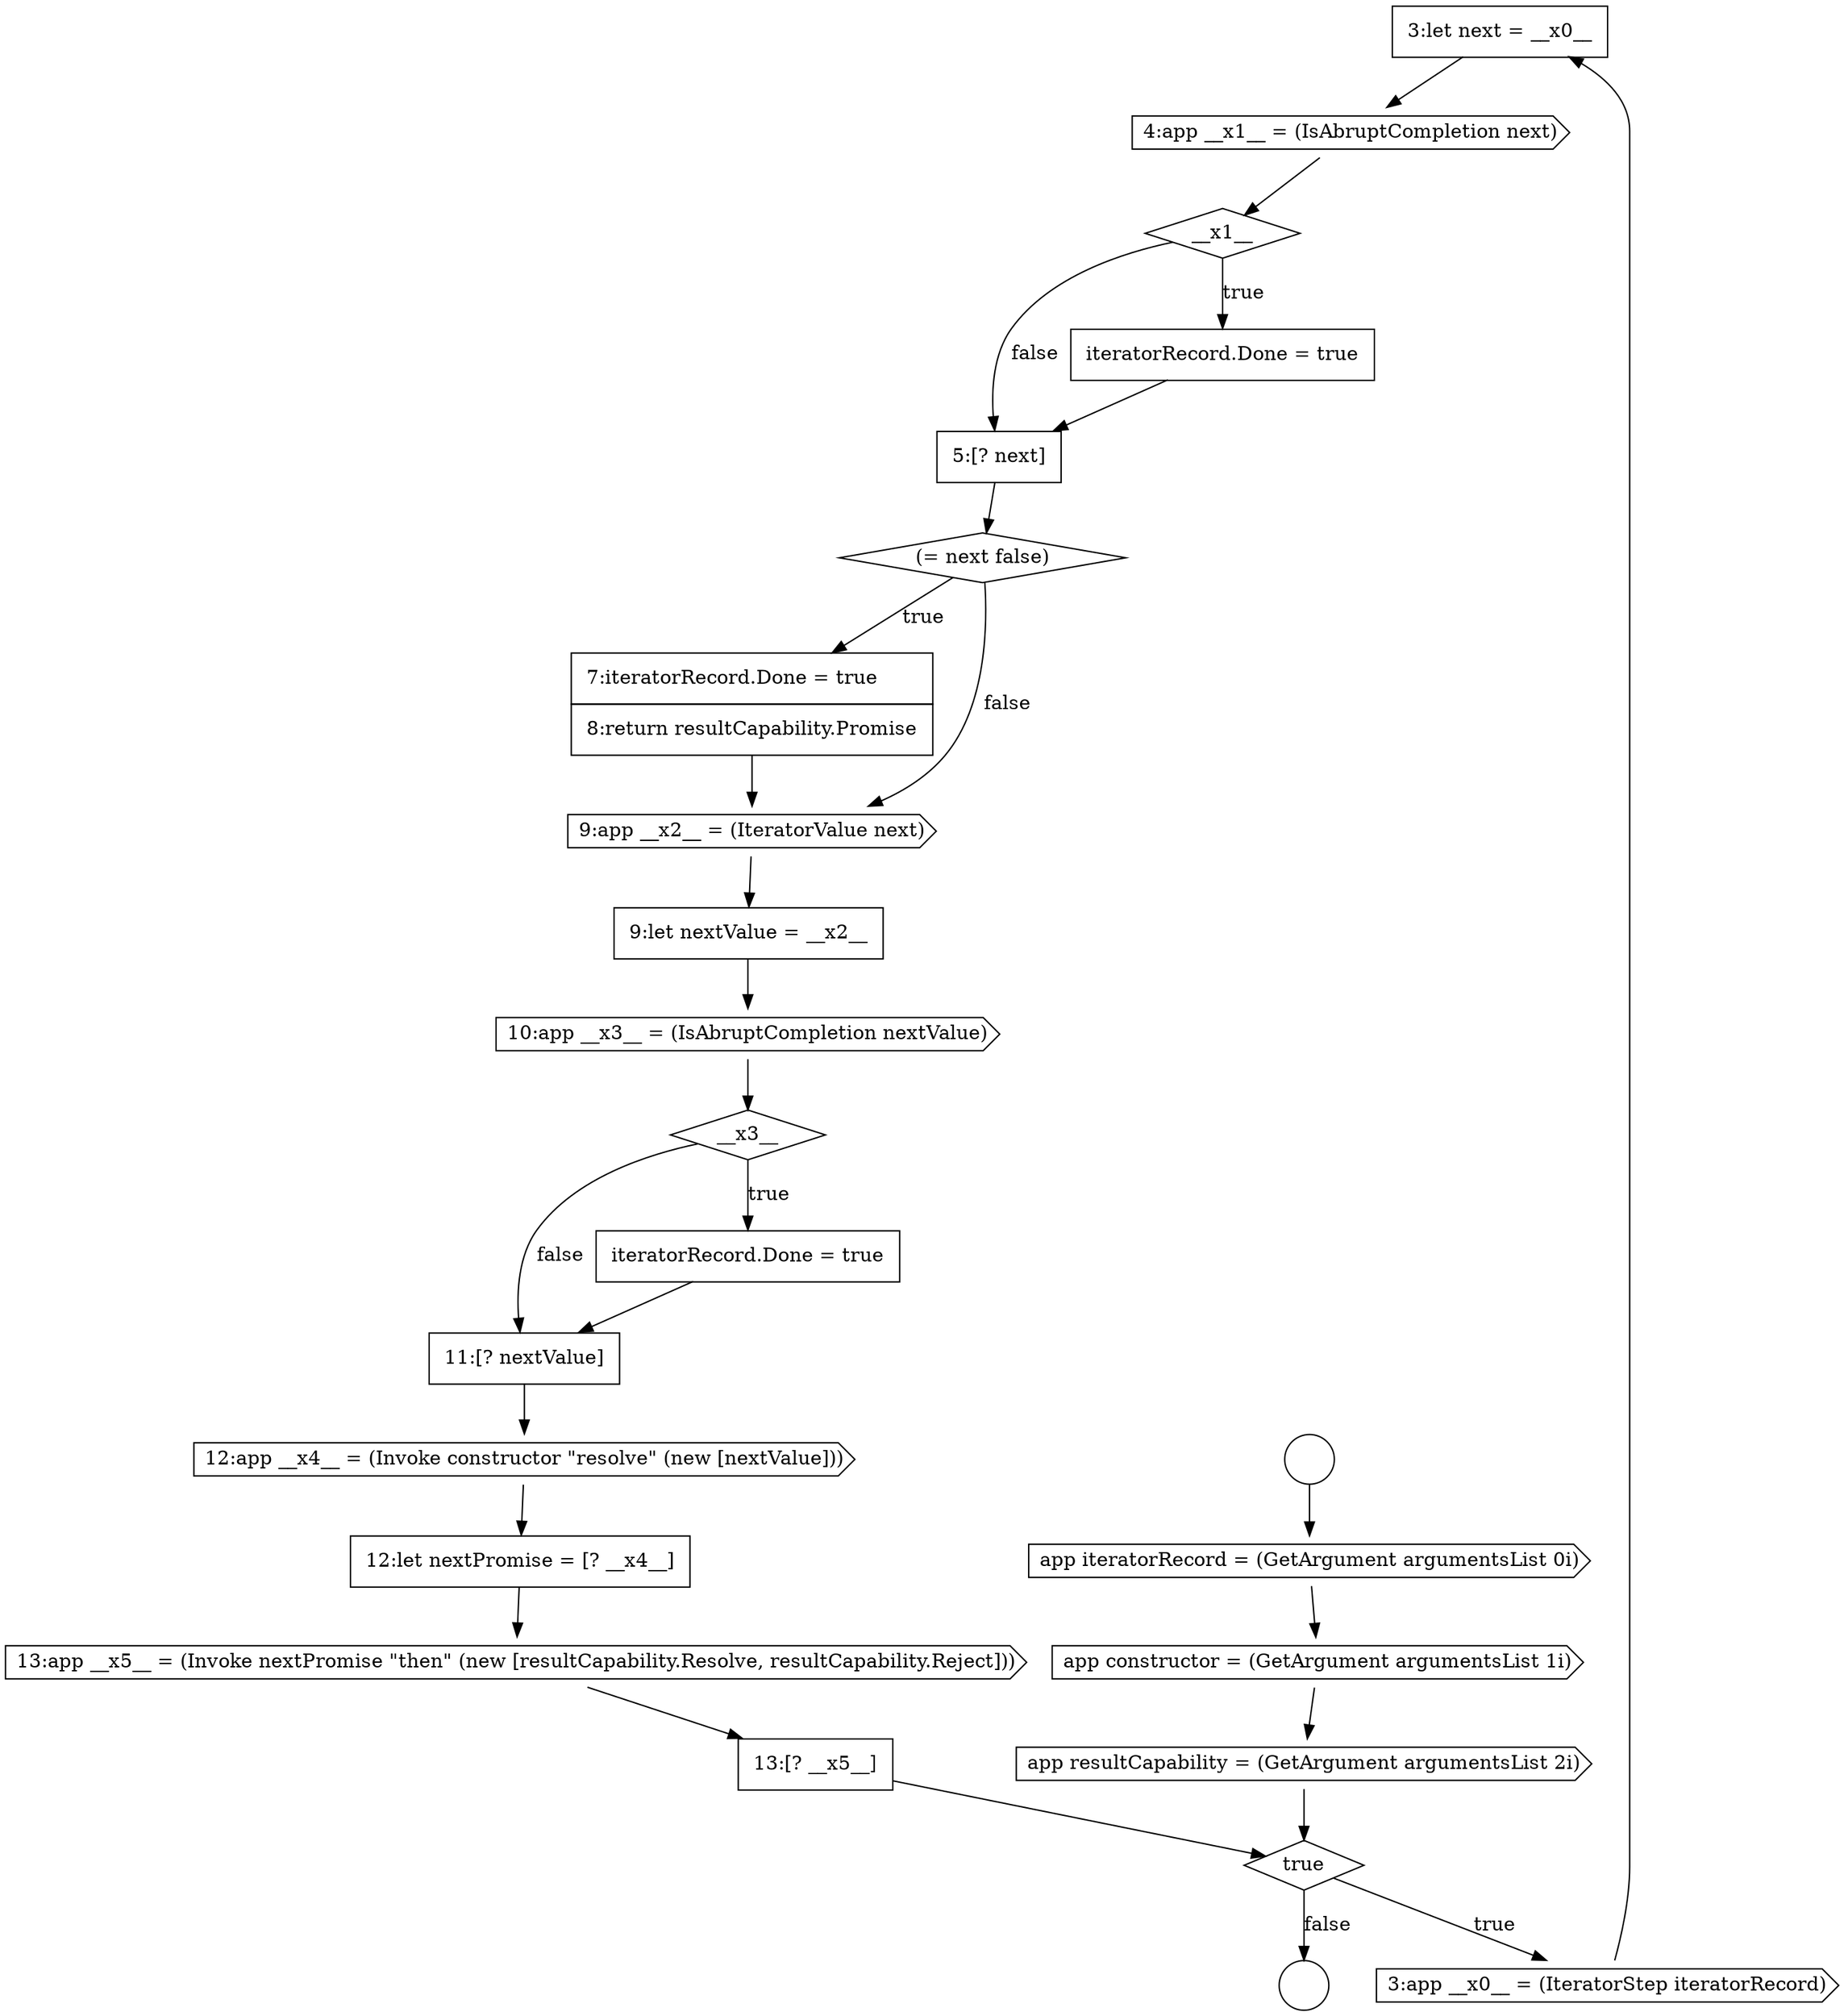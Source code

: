 digraph {
  node17449 [shape=none, margin=0, label=<<font color="black">
    <table border="0" cellborder="1" cellspacing="0" cellpadding="10">
      <tr><td align="left">3:let next = __x0__</td></tr>
    </table>
  </font>> color="black" fillcolor="white" style=filled]
  node17459 [shape=diamond, label=<<font color="black">__x3__</font>> color="black" fillcolor="white" style=filled]
  node17453 [shape=none, margin=0, label=<<font color="black">
    <table border="0" cellborder="1" cellspacing="0" cellpadding="10">
      <tr><td align="left">5:[? next]</td></tr>
    </table>
  </font>> color="black" fillcolor="white" style=filled]
  node17442 [shape=circle label=" " color="black" fillcolor="white" style=filled]
  node17445 [shape=cds, label=<<font color="black">app constructor = (GetArgument argumentsList 1i)</font>> color="black" fillcolor="white" style=filled]
  node17462 [shape=cds, label=<<font color="black">12:app __x4__ = (Invoke constructor &quot;resolve&quot; (new [nextValue]))</font>> color="black" fillcolor="white" style=filled]
  node17450 [shape=cds, label=<<font color="black">4:app __x1__ = (IsAbruptCompletion next)</font>> color="black" fillcolor="white" style=filled]
  node17454 [shape=diamond, label=<<font color="black">(= next false)</font>> color="black" fillcolor="white" style=filled]
  node17444 [shape=cds, label=<<font color="black">app iteratorRecord = (GetArgument argumentsList 0i)</font>> color="black" fillcolor="white" style=filled]
  node17455 [shape=none, margin=0, label=<<font color="black">
    <table border="0" cellborder="1" cellspacing="0" cellpadding="10">
      <tr><td align="left">7:iteratorRecord.Done = true</td></tr>
      <tr><td align="left">8:return resultCapability.Promise</td></tr>
    </table>
  </font>> color="black" fillcolor="white" style=filled]
  node17464 [shape=cds, label=<<font color="black">13:app __x5__ = (Invoke nextPromise &quot;then&quot; (new [resultCapability.Resolve, resultCapability.Reject]))</font>> color="black" fillcolor="white" style=filled]
  node17447 [shape=diamond, label=<<font color="black">true</font>> color="black" fillcolor="white" style=filled]
  node17443 [shape=circle label=" " color="black" fillcolor="white" style=filled]
  node17456 [shape=cds, label=<<font color="black">9:app __x2__ = (IteratorValue next)</font>> color="black" fillcolor="white" style=filled]
  node17446 [shape=cds, label=<<font color="black">app resultCapability = (GetArgument argumentsList 2i)</font>> color="black" fillcolor="white" style=filled]
  node17463 [shape=none, margin=0, label=<<font color="black">
    <table border="0" cellborder="1" cellspacing="0" cellpadding="10">
      <tr><td align="left">12:let nextPromise = [? __x4__]</td></tr>
    </table>
  </font>> color="black" fillcolor="white" style=filled]
  node17458 [shape=cds, label=<<font color="black">10:app __x3__ = (IsAbruptCompletion nextValue)</font>> color="black" fillcolor="white" style=filled]
  node17451 [shape=diamond, label=<<font color="black">__x1__</font>> color="black" fillcolor="white" style=filled]
  node17448 [shape=cds, label=<<font color="black">3:app __x0__ = (IteratorStep iteratorRecord)</font>> color="black" fillcolor="white" style=filled]
  node17461 [shape=none, margin=0, label=<<font color="black">
    <table border="0" cellborder="1" cellspacing="0" cellpadding="10">
      <tr><td align="left">11:[? nextValue]</td></tr>
    </table>
  </font>> color="black" fillcolor="white" style=filled]
  node17452 [shape=none, margin=0, label=<<font color="black">
    <table border="0" cellborder="1" cellspacing="0" cellpadding="10">
      <tr><td align="left">iteratorRecord.Done = true</td></tr>
    </table>
  </font>> color="black" fillcolor="white" style=filled]
  node17457 [shape=none, margin=0, label=<<font color="black">
    <table border="0" cellborder="1" cellspacing="0" cellpadding="10">
      <tr><td align="left">9:let nextValue = __x2__</td></tr>
    </table>
  </font>> color="black" fillcolor="white" style=filled]
  node17460 [shape=none, margin=0, label=<<font color="black">
    <table border="0" cellborder="1" cellspacing="0" cellpadding="10">
      <tr><td align="left">iteratorRecord.Done = true</td></tr>
    </table>
  </font>> color="black" fillcolor="white" style=filled]
  node17465 [shape=none, margin=0, label=<<font color="black">
    <table border="0" cellborder="1" cellspacing="0" cellpadding="10">
      <tr><td align="left">13:[? __x5__]</td></tr>
    </table>
  </font>> color="black" fillcolor="white" style=filled]
  node17460 -> node17461 [ color="black"]
  node17464 -> node17465 [ color="black"]
  node17445 -> node17446 [ color="black"]
  node17458 -> node17459 [ color="black"]
  node17455 -> node17456 [ color="black"]
  node17450 -> node17451 [ color="black"]
  node17465 -> node17447 [ color="black"]
  node17452 -> node17453 [ color="black"]
  node17462 -> node17463 [ color="black"]
  node17449 -> node17450 [ color="black"]
  node17451 -> node17452 [label=<<font color="black">true</font>> color="black"]
  node17451 -> node17453 [label=<<font color="black">false</font>> color="black"]
  node17444 -> node17445 [ color="black"]
  node17456 -> node17457 [ color="black"]
  node17453 -> node17454 [ color="black"]
  node17448 -> node17449 [ color="black"]
  node17446 -> node17447 [ color="black"]
  node17454 -> node17455 [label=<<font color="black">true</font>> color="black"]
  node17454 -> node17456 [label=<<font color="black">false</font>> color="black"]
  node17457 -> node17458 [ color="black"]
  node17459 -> node17460 [label=<<font color="black">true</font>> color="black"]
  node17459 -> node17461 [label=<<font color="black">false</font>> color="black"]
  node17463 -> node17464 [ color="black"]
  node17447 -> node17448 [label=<<font color="black">true</font>> color="black"]
  node17447 -> node17443 [label=<<font color="black">false</font>> color="black"]
  node17461 -> node17462 [ color="black"]
  node17442 -> node17444 [ color="black"]
}
